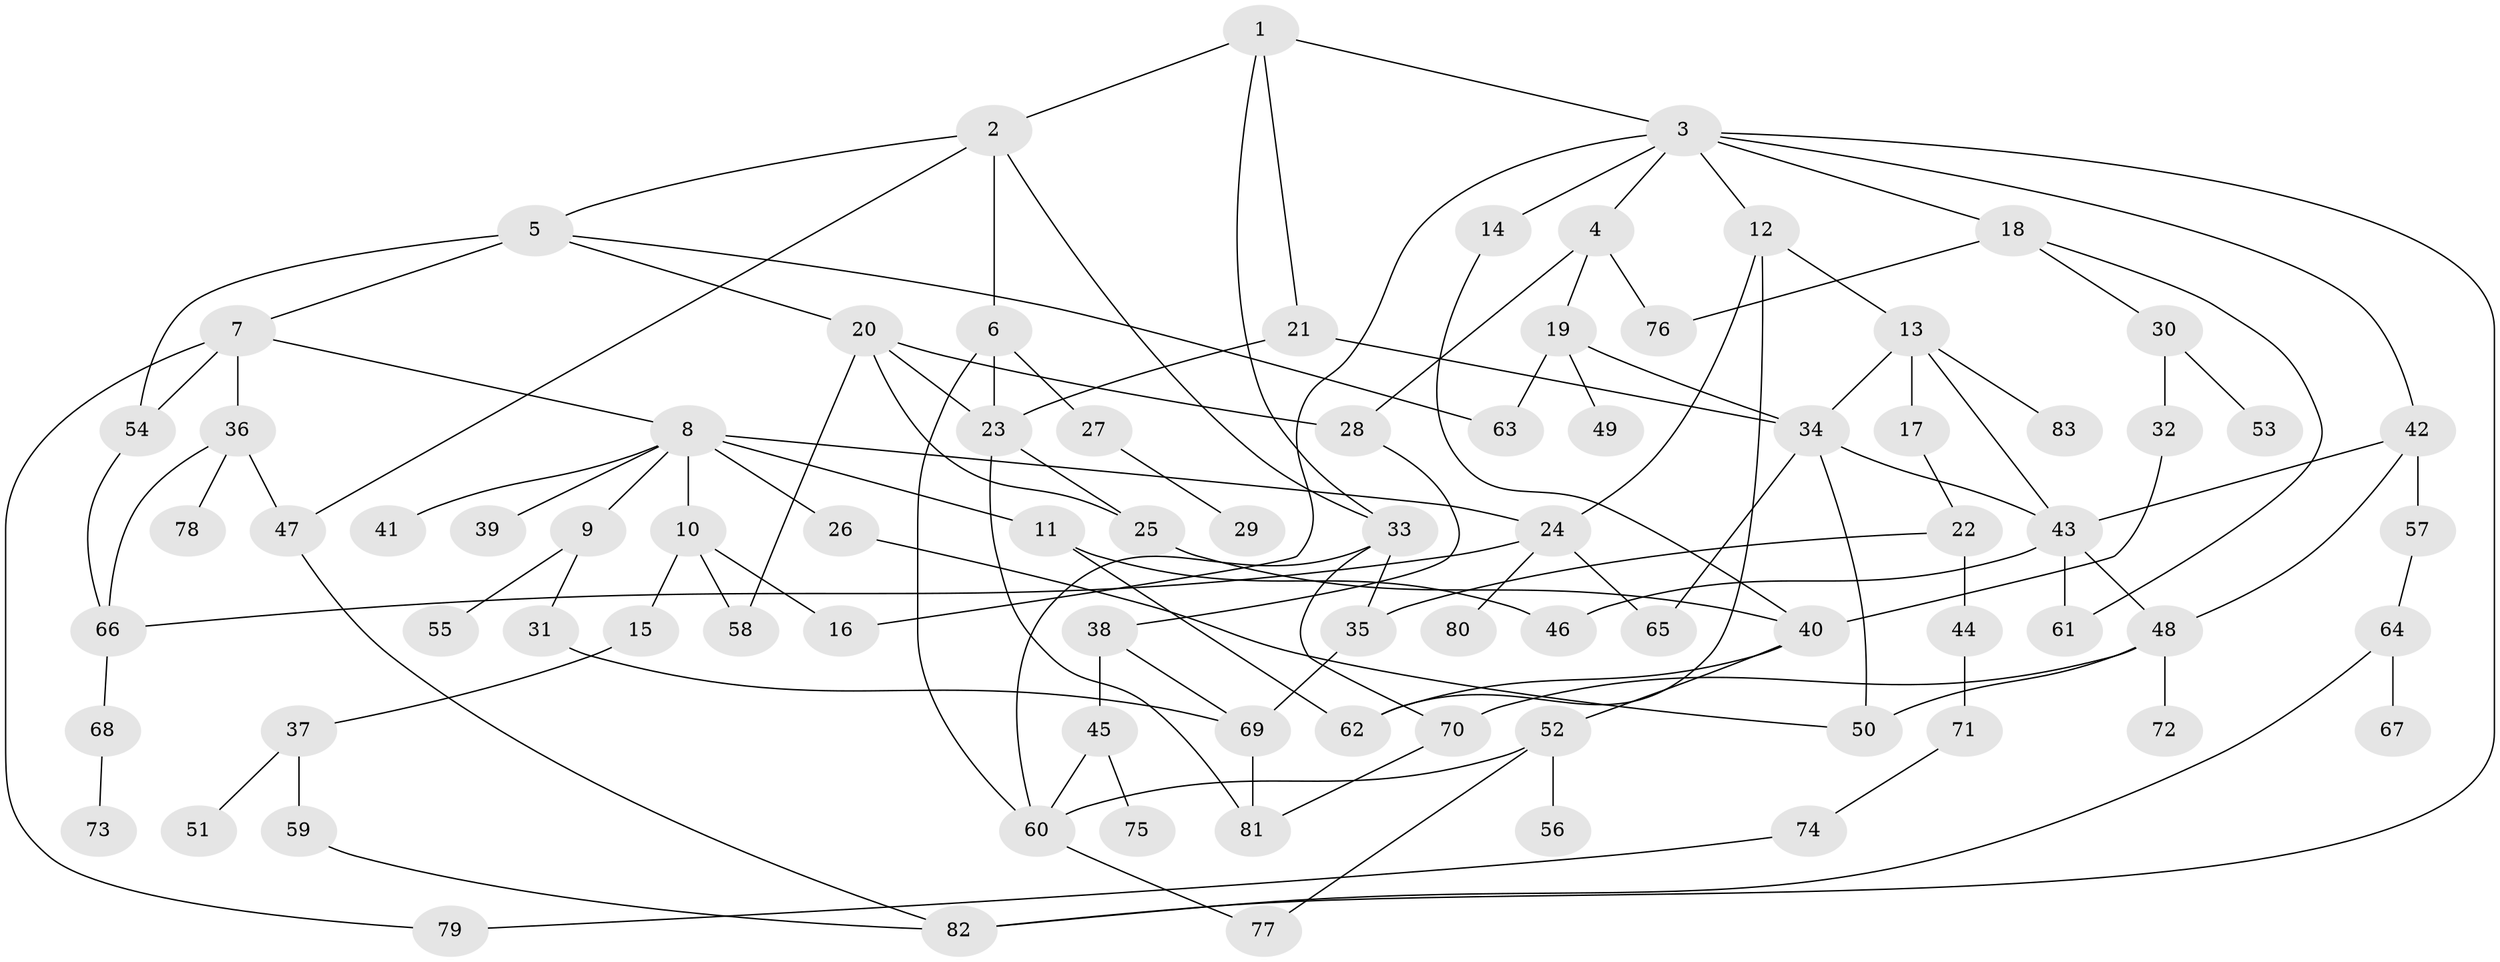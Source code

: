 // Generated by graph-tools (version 1.1) at 2025/10/02/27/25 16:10:53]
// undirected, 83 vertices, 124 edges
graph export_dot {
graph [start="1"]
  node [color=gray90,style=filled];
  1;
  2;
  3;
  4;
  5;
  6;
  7;
  8;
  9;
  10;
  11;
  12;
  13;
  14;
  15;
  16;
  17;
  18;
  19;
  20;
  21;
  22;
  23;
  24;
  25;
  26;
  27;
  28;
  29;
  30;
  31;
  32;
  33;
  34;
  35;
  36;
  37;
  38;
  39;
  40;
  41;
  42;
  43;
  44;
  45;
  46;
  47;
  48;
  49;
  50;
  51;
  52;
  53;
  54;
  55;
  56;
  57;
  58;
  59;
  60;
  61;
  62;
  63;
  64;
  65;
  66;
  67;
  68;
  69;
  70;
  71;
  72;
  73;
  74;
  75;
  76;
  77;
  78;
  79;
  80;
  81;
  82;
  83;
  1 -- 2;
  1 -- 3;
  1 -- 21;
  1 -- 33;
  2 -- 5;
  2 -- 6;
  2 -- 47;
  2 -- 33;
  3 -- 4;
  3 -- 12;
  3 -- 14;
  3 -- 18;
  3 -- 42;
  3 -- 82;
  3 -- 16;
  4 -- 19;
  4 -- 28;
  4 -- 76;
  5 -- 7;
  5 -- 20;
  5 -- 54;
  5 -- 63;
  6 -- 23;
  6 -- 27;
  6 -- 60;
  7 -- 8;
  7 -- 36;
  7 -- 54;
  7 -- 79;
  8 -- 9;
  8 -- 10;
  8 -- 11;
  8 -- 24;
  8 -- 26;
  8 -- 39;
  8 -- 41;
  9 -- 31;
  9 -- 55;
  10 -- 15;
  10 -- 16;
  10 -- 58;
  11 -- 62;
  11 -- 46;
  12 -- 13;
  12 -- 62;
  12 -- 24;
  13 -- 17;
  13 -- 83;
  13 -- 43;
  13 -- 34;
  14 -- 40;
  15 -- 37;
  17 -- 22;
  18 -- 30;
  18 -- 61;
  18 -- 76;
  19 -- 34;
  19 -- 49;
  19 -- 63;
  20 -- 25;
  20 -- 58;
  20 -- 23;
  20 -- 28;
  21 -- 23;
  21 -- 34;
  22 -- 44;
  22 -- 35;
  23 -- 25;
  23 -- 81;
  24 -- 80;
  24 -- 66;
  24 -- 65;
  25 -- 40;
  26 -- 50;
  27 -- 29;
  28 -- 38;
  30 -- 32;
  30 -- 53;
  31 -- 69;
  32 -- 40;
  33 -- 35;
  33 -- 60;
  33 -- 70;
  34 -- 43;
  34 -- 65;
  34 -- 50;
  35 -- 69;
  36 -- 78;
  36 -- 47;
  36 -- 66;
  37 -- 51;
  37 -- 59;
  38 -- 45;
  38 -- 69;
  40 -- 52;
  40 -- 62;
  42 -- 57;
  42 -- 48;
  42 -- 43;
  43 -- 46;
  43 -- 48;
  43 -- 61;
  44 -- 71;
  45 -- 75;
  45 -- 60;
  47 -- 82;
  48 -- 70;
  48 -- 72;
  48 -- 50;
  52 -- 56;
  52 -- 60;
  52 -- 77;
  54 -- 66;
  57 -- 64;
  59 -- 82;
  60 -- 77;
  64 -- 67;
  64 -- 82;
  66 -- 68;
  68 -- 73;
  69 -- 81;
  70 -- 81;
  71 -- 74;
  74 -- 79;
}
